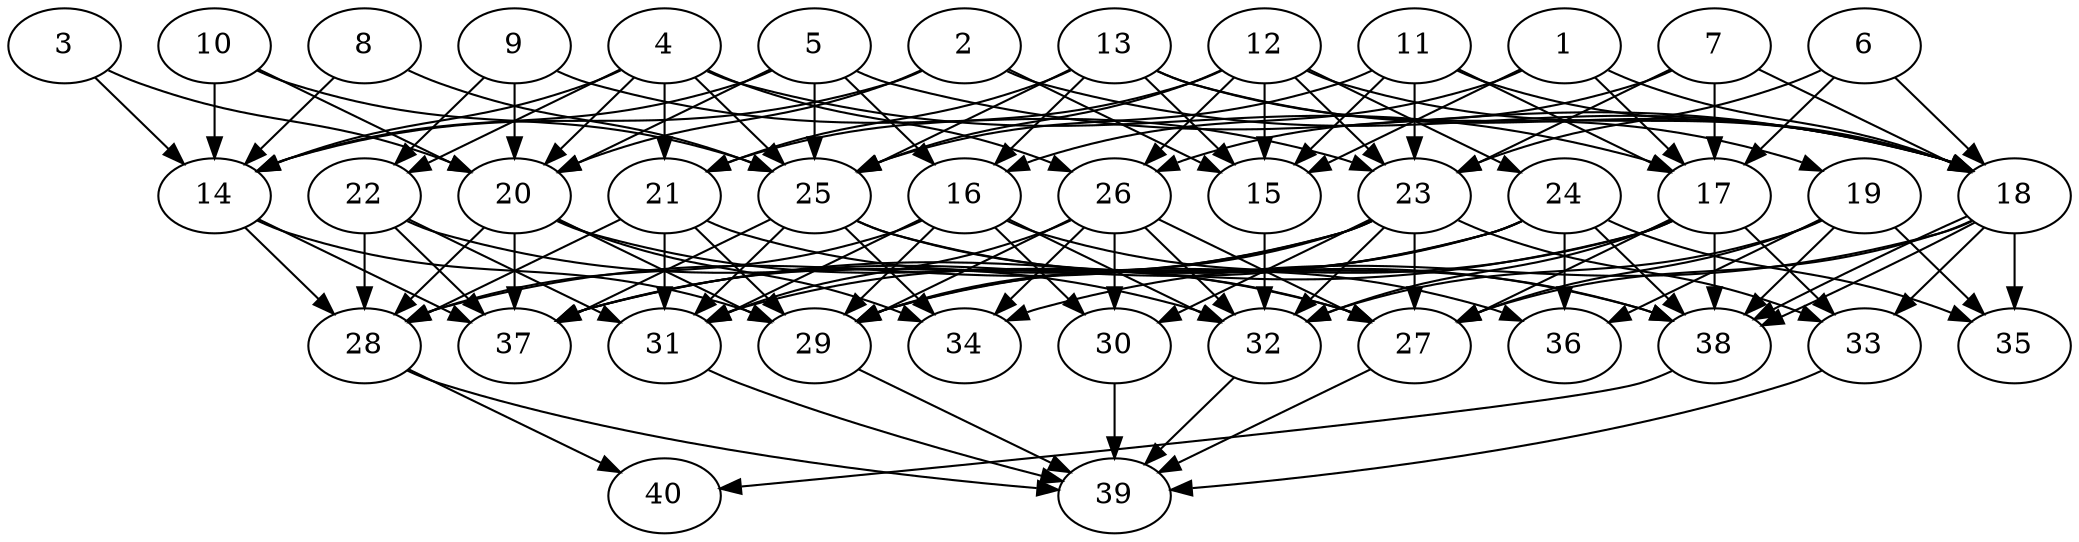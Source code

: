 // DAG automatically generated by daggen at Thu Oct  3 14:06:49 2019
// ./daggen --dot -n 40 --ccr 0.4 --fat 0.7 --regular 0.9 --density 0.6 --mindata 5242880 --maxdata 52428800 
digraph G {
  1 [size="71208960", alpha="0.10", expect_size="28483584"] 
  1 -> 15 [size ="28483584"]
  1 -> 16 [size ="28483584"]
  1 -> 17 [size ="28483584"]
  1 -> 18 [size ="28483584"]
  2 [size="67399680", alpha="0.08", expect_size="26959872"] 
  2 -> 14 [size ="26959872"]
  2 -> 15 [size ="26959872"]
  2 -> 18 [size ="26959872"]
  2 -> 20 [size ="26959872"]
  3 [size="126960640", alpha="0.01", expect_size="50784256"] 
  3 -> 14 [size ="50784256"]
  3 -> 20 [size ="50784256"]
  4 [size="91215360", alpha="0.05", expect_size="36486144"] 
  4 -> 14 [size ="36486144"]
  4 -> 17 [size ="36486144"]
  4 -> 20 [size ="36486144"]
  4 -> 21 [size ="36486144"]
  4 -> 22 [size ="36486144"]
  4 -> 25 [size ="36486144"]
  4 -> 26 [size ="36486144"]
  5 [size="100771840", alpha="0.07", expect_size="40308736"] 
  5 -> 14 [size ="40308736"]
  5 -> 16 [size ="40308736"]
  5 -> 18 [size ="40308736"]
  5 -> 20 [size ="40308736"]
  5 -> 25 [size ="40308736"]
  6 [size="64532480", alpha="0.19", expect_size="25812992"] 
  6 -> 17 [size ="25812992"]
  6 -> 18 [size ="25812992"]
  6 -> 23 [size ="25812992"]
  7 [size="15267840", alpha="0.03", expect_size="6107136"] 
  7 -> 17 [size ="6107136"]
  7 -> 18 [size ="6107136"]
  7 -> 23 [size ="6107136"]
  7 -> 26 [size ="6107136"]
  8 [size="34401280", alpha="0.17", expect_size="13760512"] 
  8 -> 14 [size ="13760512"]
  8 -> 25 [size ="13760512"]
  9 [size="94356480", alpha="0.16", expect_size="37742592"] 
  9 -> 20 [size ="37742592"]
  9 -> 22 [size ="37742592"]
  9 -> 23 [size ="37742592"]
  10 [size="50618880", alpha="0.06", expect_size="20247552"] 
  10 -> 14 [size ="20247552"]
  10 -> 20 [size ="20247552"]
  10 -> 25 [size ="20247552"]
  11 [size="38451200", alpha="0.03", expect_size="15380480"] 
  11 -> 15 [size ="15380480"]
  11 -> 17 [size ="15380480"]
  11 -> 18 [size ="15380480"]
  11 -> 23 [size ="15380480"]
  11 -> 25 [size ="15380480"]
  12 [size="96115200", alpha="0.17", expect_size="38446080"] 
  12 -> 15 [size ="38446080"]
  12 -> 18 [size ="38446080"]
  12 -> 21 [size ="38446080"]
  12 -> 23 [size ="38446080"]
  12 -> 24 [size ="38446080"]
  12 -> 25 [size ="38446080"]
  12 -> 26 [size ="38446080"]
  13 [size="26193920", alpha="0.06", expect_size="10477568"] 
  13 -> 15 [size ="10477568"]
  13 -> 16 [size ="10477568"]
  13 -> 18 [size ="10477568"]
  13 -> 19 [size ="10477568"]
  13 -> 21 [size ="10477568"]
  13 -> 25 [size ="10477568"]
  14 [size="31413760", alpha="0.13", expect_size="12565504"] 
  14 -> 28 [size ="12565504"]
  14 -> 29 [size ="12565504"]
  14 -> 37 [size ="12565504"]
  15 [size="60925440", alpha="0.14", expect_size="24370176"] 
  15 -> 32 [size ="24370176"]
  16 [size="104453120", alpha="0.13", expect_size="41781248"] 
  16 -> 28 [size ="41781248"]
  16 -> 29 [size ="41781248"]
  16 -> 30 [size ="41781248"]
  16 -> 31 [size ="41781248"]
  16 -> 32 [size ="41781248"]
  16 -> 38 [size ="41781248"]
  17 [size="95764480", alpha="0.18", expect_size="38305792"] 
  17 -> 27 [size ="38305792"]
  17 -> 29 [size ="38305792"]
  17 -> 32 [size ="38305792"]
  17 -> 33 [size ="38305792"]
  17 -> 37 [size ="38305792"]
  17 -> 38 [size ="38305792"]
  18 [size="113484800", alpha="0.13", expect_size="45393920"] 
  18 -> 27 [size ="45393920"]
  18 -> 33 [size ="45393920"]
  18 -> 34 [size ="45393920"]
  18 -> 35 [size ="45393920"]
  18 -> 38 [size ="45393920"]
  18 -> 38 [size ="45393920"]
  19 [size="94161920", alpha="0.11", expect_size="37664768"] 
  19 -> 27 [size ="37664768"]
  19 -> 32 [size ="37664768"]
  19 -> 35 [size ="37664768"]
  19 -> 36 [size ="37664768"]
  19 -> 38 [size ="37664768"]
  20 [size="72081920", alpha="0.04", expect_size="28832768"] 
  20 -> 27 [size ="28832768"]
  20 -> 28 [size ="28832768"]
  20 -> 29 [size ="28832768"]
  20 -> 34 [size ="28832768"]
  20 -> 37 [size ="28832768"]
  21 [size="106954240", alpha="0.08", expect_size="42781696"] 
  21 -> 27 [size ="42781696"]
  21 -> 28 [size ="42781696"]
  21 -> 29 [size ="42781696"]
  21 -> 31 [size ="42781696"]
  22 [size="124533760", alpha="0.20", expect_size="49813504"] 
  22 -> 28 [size ="49813504"]
  22 -> 31 [size ="49813504"]
  22 -> 32 [size ="49813504"]
  22 -> 37 [size ="49813504"]
  23 [size="108216320", alpha="0.12", expect_size="43286528"] 
  23 -> 27 [size ="43286528"]
  23 -> 28 [size ="43286528"]
  23 -> 29 [size ="43286528"]
  23 -> 30 [size ="43286528"]
  23 -> 32 [size ="43286528"]
  23 -> 33 [size ="43286528"]
  23 -> 37 [size ="43286528"]
  24 [size="23610880", alpha="0.17", expect_size="9444352"] 
  24 -> 29 [size ="9444352"]
  24 -> 31 [size ="9444352"]
  24 -> 35 [size ="9444352"]
  24 -> 36 [size ="9444352"]
  24 -> 37 [size ="9444352"]
  24 -> 38 [size ="9444352"]
  25 [size="99438080", alpha="0.16", expect_size="39775232"] 
  25 -> 31 [size ="39775232"]
  25 -> 34 [size ="39775232"]
  25 -> 36 [size ="39775232"]
  25 -> 37 [size ="39775232"]
  25 -> 38 [size ="39775232"]
  26 [size="61931520", alpha="0.05", expect_size="24772608"] 
  26 -> 27 [size ="24772608"]
  26 -> 29 [size ="24772608"]
  26 -> 30 [size ="24772608"]
  26 -> 31 [size ="24772608"]
  26 -> 32 [size ="24772608"]
  26 -> 34 [size ="24772608"]
  27 [size="19622400", alpha="0.14", expect_size="7848960"] 
  27 -> 39 [size ="7848960"]
  28 [size="126359040", alpha="0.06", expect_size="50543616"] 
  28 -> 39 [size ="50543616"]
  28 -> 40 [size ="50543616"]
  29 [size="85800960", alpha="0.12", expect_size="34320384"] 
  29 -> 39 [size ="34320384"]
  30 [size="33308160", alpha="0.05", expect_size="13323264"] 
  30 -> 39 [size ="13323264"]
  31 [size="59322880", alpha="0.02", expect_size="23729152"] 
  31 -> 39 [size ="23729152"]
  32 [size="103979520", alpha="0.13", expect_size="41591808"] 
  32 -> 39 [size ="41591808"]
  33 [size="103610880", alpha="0.06", expect_size="41444352"] 
  33 -> 39 [size ="41444352"]
  34 [size="54108160", alpha="0.02", expect_size="21643264"] 
  35 [size="33576960", alpha="0.07", expect_size="13430784"] 
  36 [size="129684480", alpha="0.07", expect_size="51873792"] 
  37 [size="39964160", alpha="0.01", expect_size="15985664"] 
  38 [size="120471040", alpha="0.11", expect_size="48188416"] 
  38 -> 40 [size ="48188416"]
  39 [size="38604800", alpha="0.16", expect_size="15441920"] 
  40 [size="111549440", alpha="0.11", expect_size="44619776"] 
}

